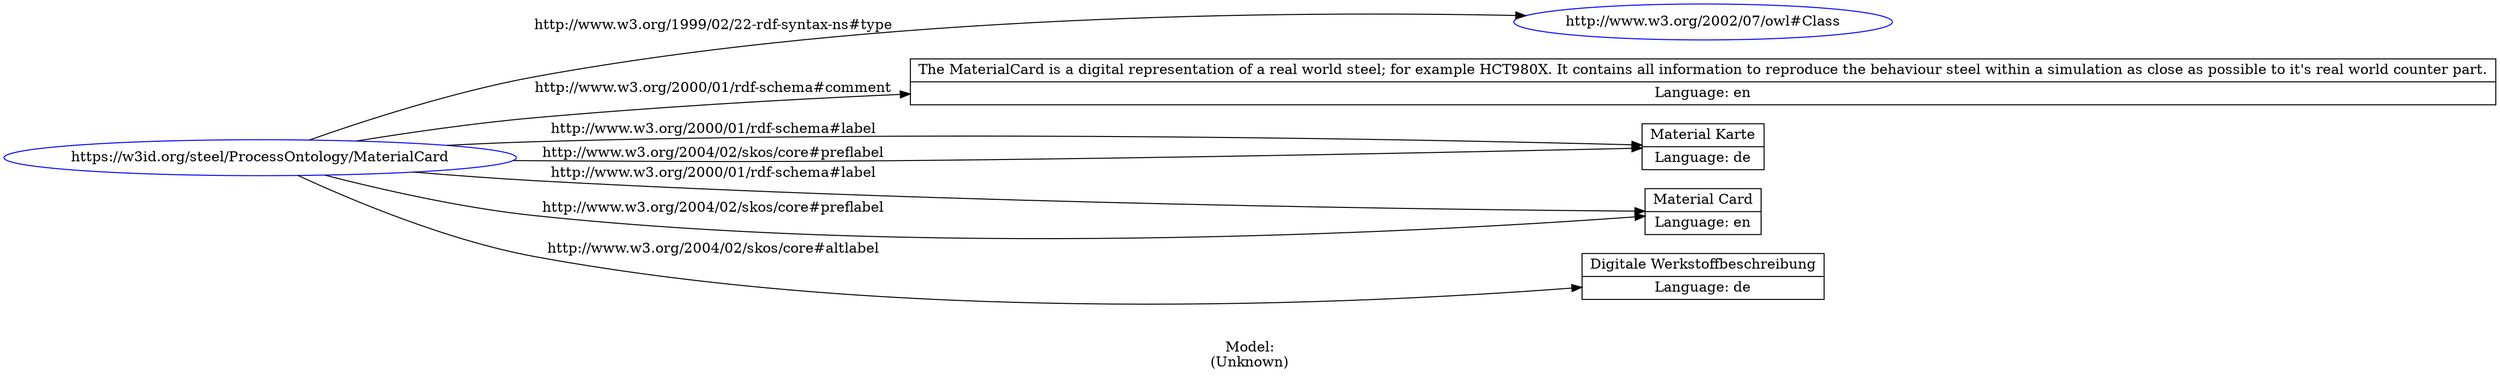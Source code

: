 digraph {
	rankdir = LR;
	charset="utf-8";

	"Rhttps://w3id.org/steel/ProcessOntology/MaterialCard" -> "Rhttp://www.w3.org/2002/07/owl#Class" [ label="http://www.w3.org/1999/02/22-rdf-syntax-ns#type" ];
	"Rhttps://w3id.org/steel/ProcessOntology/MaterialCard" -> "LThe MaterialCard is a digital representation of a real world steel; for example HCT980X. It contains all information to reproduce the behaviour steel within a simulation as close as possible to it's real world counter part.|Language: en" [ label="http://www.w3.org/2000/01/rdf-schema#comment" ];
	"Rhttps://w3id.org/steel/ProcessOntology/MaterialCard" -> "LMaterial Karte|Language: de" [ label="http://www.w3.org/2000/01/rdf-schema#label" ];
	"Rhttps://w3id.org/steel/ProcessOntology/MaterialCard" -> "LMaterial Card|Language: en" [ label="http://www.w3.org/2000/01/rdf-schema#label" ];
	"Rhttps://w3id.org/steel/ProcessOntology/MaterialCard" -> "LDigitale Werkstoffbeschreibung|Language: de" [ label="http://www.w3.org/2004/02/skos/core#altlabel" ];
	"Rhttps://w3id.org/steel/ProcessOntology/MaterialCard" -> "LMaterial Karte|Language: de" [ label="http://www.w3.org/2004/02/skos/core#preflabel" ];
	"Rhttps://w3id.org/steel/ProcessOntology/MaterialCard" -> "LMaterial Card|Language: en" [ label="http://www.w3.org/2004/02/skos/core#preflabel" ];

	// Resources
	"Rhttps://w3id.org/steel/ProcessOntology/MaterialCard" [ label="https://w3id.org/steel/ProcessOntology/MaterialCard", shape = ellipse, color = blue ];
	"Rhttp://www.w3.org/2002/07/owl#Class" [ label="http://www.w3.org/2002/07/owl#Class", shape = ellipse, color = blue ];

	// Anonymous nodes

	// Literals
	"LThe MaterialCard is a digital representation of a real world steel; for example HCT980X. It contains all information to reproduce the behaviour steel within a simulation as close as possible to it's real world counter part.|Language: en" [ label="The MaterialCard is a digital representation of a real world steel; for example HCT980X. It contains all information to reproduce the behaviour steel within a simulation as close as possible to it's real world counter part.|Language: en", shape = record ];
	"LMaterial Karte|Language: de" [ label="Material Karte|Language: de", shape = record ];
	"LMaterial Card|Language: en" [ label="Material Card|Language: en", shape = record ];
	"LDigitale Werkstoffbeschreibung|Language: de" [ label="Digitale Werkstoffbeschreibung|Language: de", shape = record ];

	label="\n\nModel:\n(Unknown)";
}

